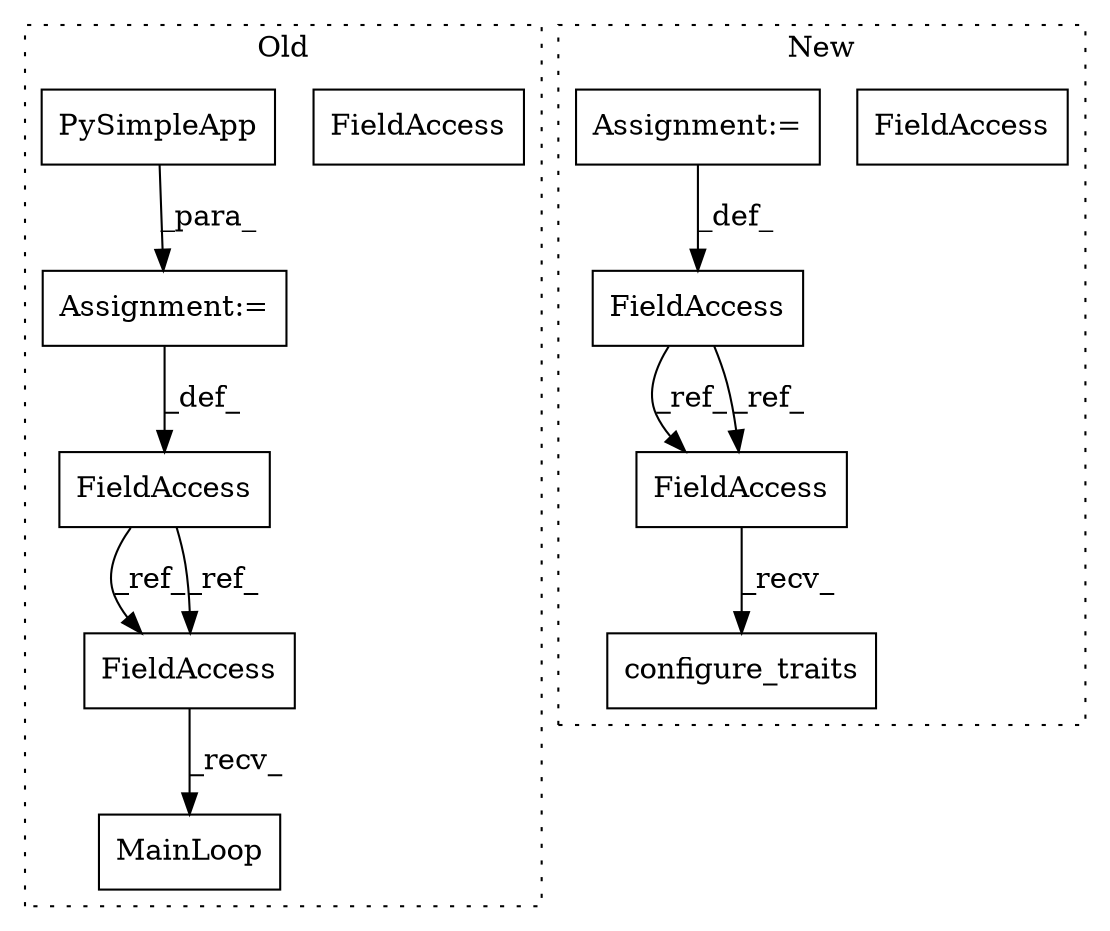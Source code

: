 digraph G {
subgraph cluster0 {
1 [label="MainLoop" a="32" s="720" l="10" shape="box"];
3 [label="FieldAccess" a="22" s="716" l="3" shape="box"];
4 [label="FieldAccess" a="22" s="658" l="3" shape="box"];
6 [label="PySimpleApp" a="32" s="665" l="13" shape="box"];
9 [label="Assignment:=" a="7" s="661" l="1" shape="box"];
11 [label="FieldAccess" a="22" s="716" l="3" shape="box"];
label = "Old";
style="dotted";
}
subgraph cluster1 {
2 [label="configure_traits" a="32" s="737" l="18" shape="box"];
5 [label="FieldAccess" a="22" s="671" l="4" shape="box"];
7 [label="FieldAccess" a="22" s="732" l="4" shape="box"];
8 [label="Assignment:=" a="7" s="675" l="1" shape="box"];
10 [label="FieldAccess" a="22" s="732" l="4" shape="box"];
label = "New";
style="dotted";
}
4 -> 11 [label="_ref_"];
4 -> 11 [label="_ref_"];
5 -> 10 [label="_ref_"];
5 -> 10 [label="_ref_"];
6 -> 9 [label="_para_"];
8 -> 5 [label="_def_"];
9 -> 4 [label="_def_"];
10 -> 2 [label="_recv_"];
11 -> 1 [label="_recv_"];
}